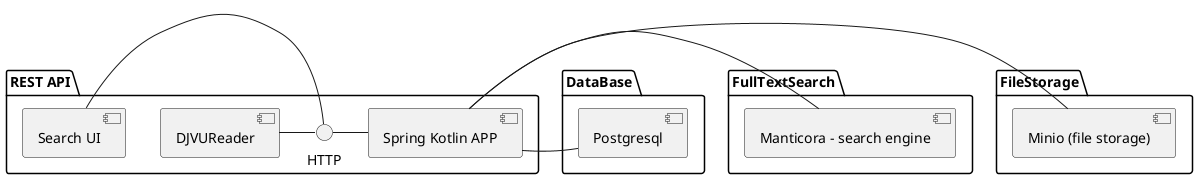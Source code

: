 @startuml

package "REST API" {
HTTP - [Spring Kotlin APP]
[DJVUReader] - HTTP
[Search UI] - HTTP
}

package "DataBase" {
[Spring Kotlin APP] - [Postgresql]

}

package "FullTextSearch" {
[Spring Kotlin APP] - [Manticora - search engine]
}
package "FileStorage" {
[Spring Kotlin APP] - [Minio (file storage)]
}

@enduml